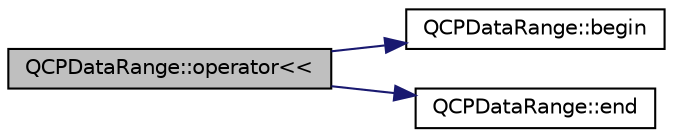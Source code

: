 digraph "QCPDataRange::operator&lt;&lt;"
{
  edge [fontname="Helvetica",fontsize="10",labelfontname="Helvetica",labelfontsize="10"];
  node [fontname="Helvetica",fontsize="10",shape=record];
  rankdir="LR";
  Node159 [label="QCPDataRange::operator\<\<",height=0.2,width=0.4,color="black", fillcolor="grey75", style="filled", fontcolor="black"];
  Node159 -> Node160 [color="midnightblue",fontsize="10",style="solid",fontname="Helvetica"];
  Node160 [label="QCPDataRange::begin",height=0.2,width=0.4,color="black", fillcolor="white", style="filled",URL="$class_q_c_p_data_range.html#ae76d7eba9defdfafcd0fc41096793129"];
  Node159 -> Node161 [color="midnightblue",fontsize="10",style="solid",fontname="Helvetica"];
  Node161 [label="QCPDataRange::end",height=0.2,width=0.4,color="black", fillcolor="white", style="filled",URL="$class_q_c_p_data_range.html#aee1b20fb045929c3753ee2ce14af7630"];
}
